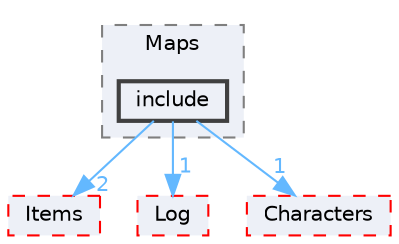 digraph "components/Maps/include"
{
 // LATEX_PDF_SIZE
  bgcolor="transparent";
  edge [fontname=Helvetica,fontsize=10,labelfontname=Helvetica,labelfontsize=10];
  node [fontname=Helvetica,fontsize=10,shape=box,height=0.2,width=0.4];
  compound=true
  subgraph clusterdir_0c858cf063cc4a552086b51ac1d00831 {
    graph [ bgcolor="#edf0f7", pencolor="grey50", label="Maps", fontname=Helvetica,fontsize=10 style="filled,dashed", URL="dir_0c858cf063cc4a552086b51ac1d00831.html",tooltip=""]
  dir_da7d7a7c305dcc9e6cc90f1bb2dbf219 [label="include", fillcolor="#edf0f7", color="grey25", style="filled,bold", URL="dir_da7d7a7c305dcc9e6cc90f1bb2dbf219.html",tooltip=""];
  }
  dir_43c077a971f14465bfcbdb2684713c71 [label="Items", fillcolor="#edf0f7", color="red", style="filled,dashed", URL="dir_43c077a971f14465bfcbdb2684713c71.html",tooltip=""];
  dir_e0265970d0c2b47964a8add59f80c8ad [label="Log", fillcolor="#edf0f7", color="red", style="filled,dashed", URL="dir_e0265970d0c2b47964a8add59f80c8ad.html",tooltip=""];
  dir_5e1eab55ecca3a842e980cadf47de3e4 [label="Characters", fillcolor="#edf0f7", color="red", style="filled,dashed", URL="dir_5e1eab55ecca3a842e980cadf47de3e4.html",tooltip=""];
  dir_da7d7a7c305dcc9e6cc90f1bb2dbf219->dir_43c077a971f14465bfcbdb2684713c71 [headlabel="2", labeldistance=1.5 headhref="dir_000015_000017.html" href="dir_000015_000017.html" color="steelblue1" fontcolor="steelblue1"];
  dir_da7d7a7c305dcc9e6cc90f1bb2dbf219->dir_5e1eab55ecca3a842e980cadf47de3e4 [headlabel="1", labeldistance=1.5 headhref="dir_000015_000001.html" href="dir_000015_000001.html" color="steelblue1" fontcolor="steelblue1"];
  dir_da7d7a7c305dcc9e6cc90f1bb2dbf219->dir_e0265970d0c2b47964a8add59f80c8ad [headlabel="1", labeldistance=1.5 headhref="dir_000015_000018.html" href="dir_000015_000018.html" color="steelblue1" fontcolor="steelblue1"];
}
